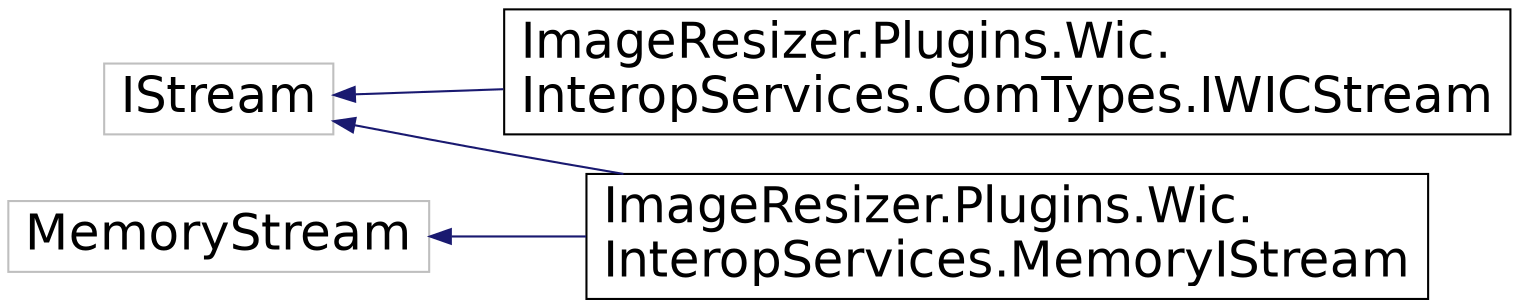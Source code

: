 digraph "Graphical Class Hierarchy"
{
  edge [fontname="Helvetica",fontsize="24",labelfontname="Helvetica",labelfontsize="24"];
  node [fontname="Helvetica",fontsize="24",shape=record];
  rankdir="LR";
  Node1 [label="IStream",height=0.2,width=0.4,color="grey75", fillcolor="white", style="filled"];
  Node1 -> Node2 [dir="back",color="midnightblue",fontsize="24",style="solid",fontname="Helvetica"];
  Node2 [label="ImageResizer.Plugins.Wic.\lInteropServices.ComTypes.IWICStream",height=0.2,width=0.4,color="black", fillcolor="white", style="filled",URL="$interface_image_resizer_1_1_plugins_1_1_wic_1_1_interop_services_1_1_com_types_1_1_i_w_i_c_stream.html"];
  Node1 -> Node3 [dir="back",color="midnightblue",fontsize="24",style="solid",fontname="Helvetica"];
  Node3 [label="ImageResizer.Plugins.Wic.\lInteropServices.MemoryIStream",height=0.2,width=0.4,color="black", fillcolor="white", style="filled",URL="$class_image_resizer_1_1_plugins_1_1_wic_1_1_interop_services_1_1_memory_i_stream.html"];
  Node4 [label="MemoryStream",height=0.2,width=0.4,color="grey75", fillcolor="white", style="filled"];
  Node4 -> Node3 [dir="back",color="midnightblue",fontsize="24",style="solid",fontname="Helvetica"];
}
